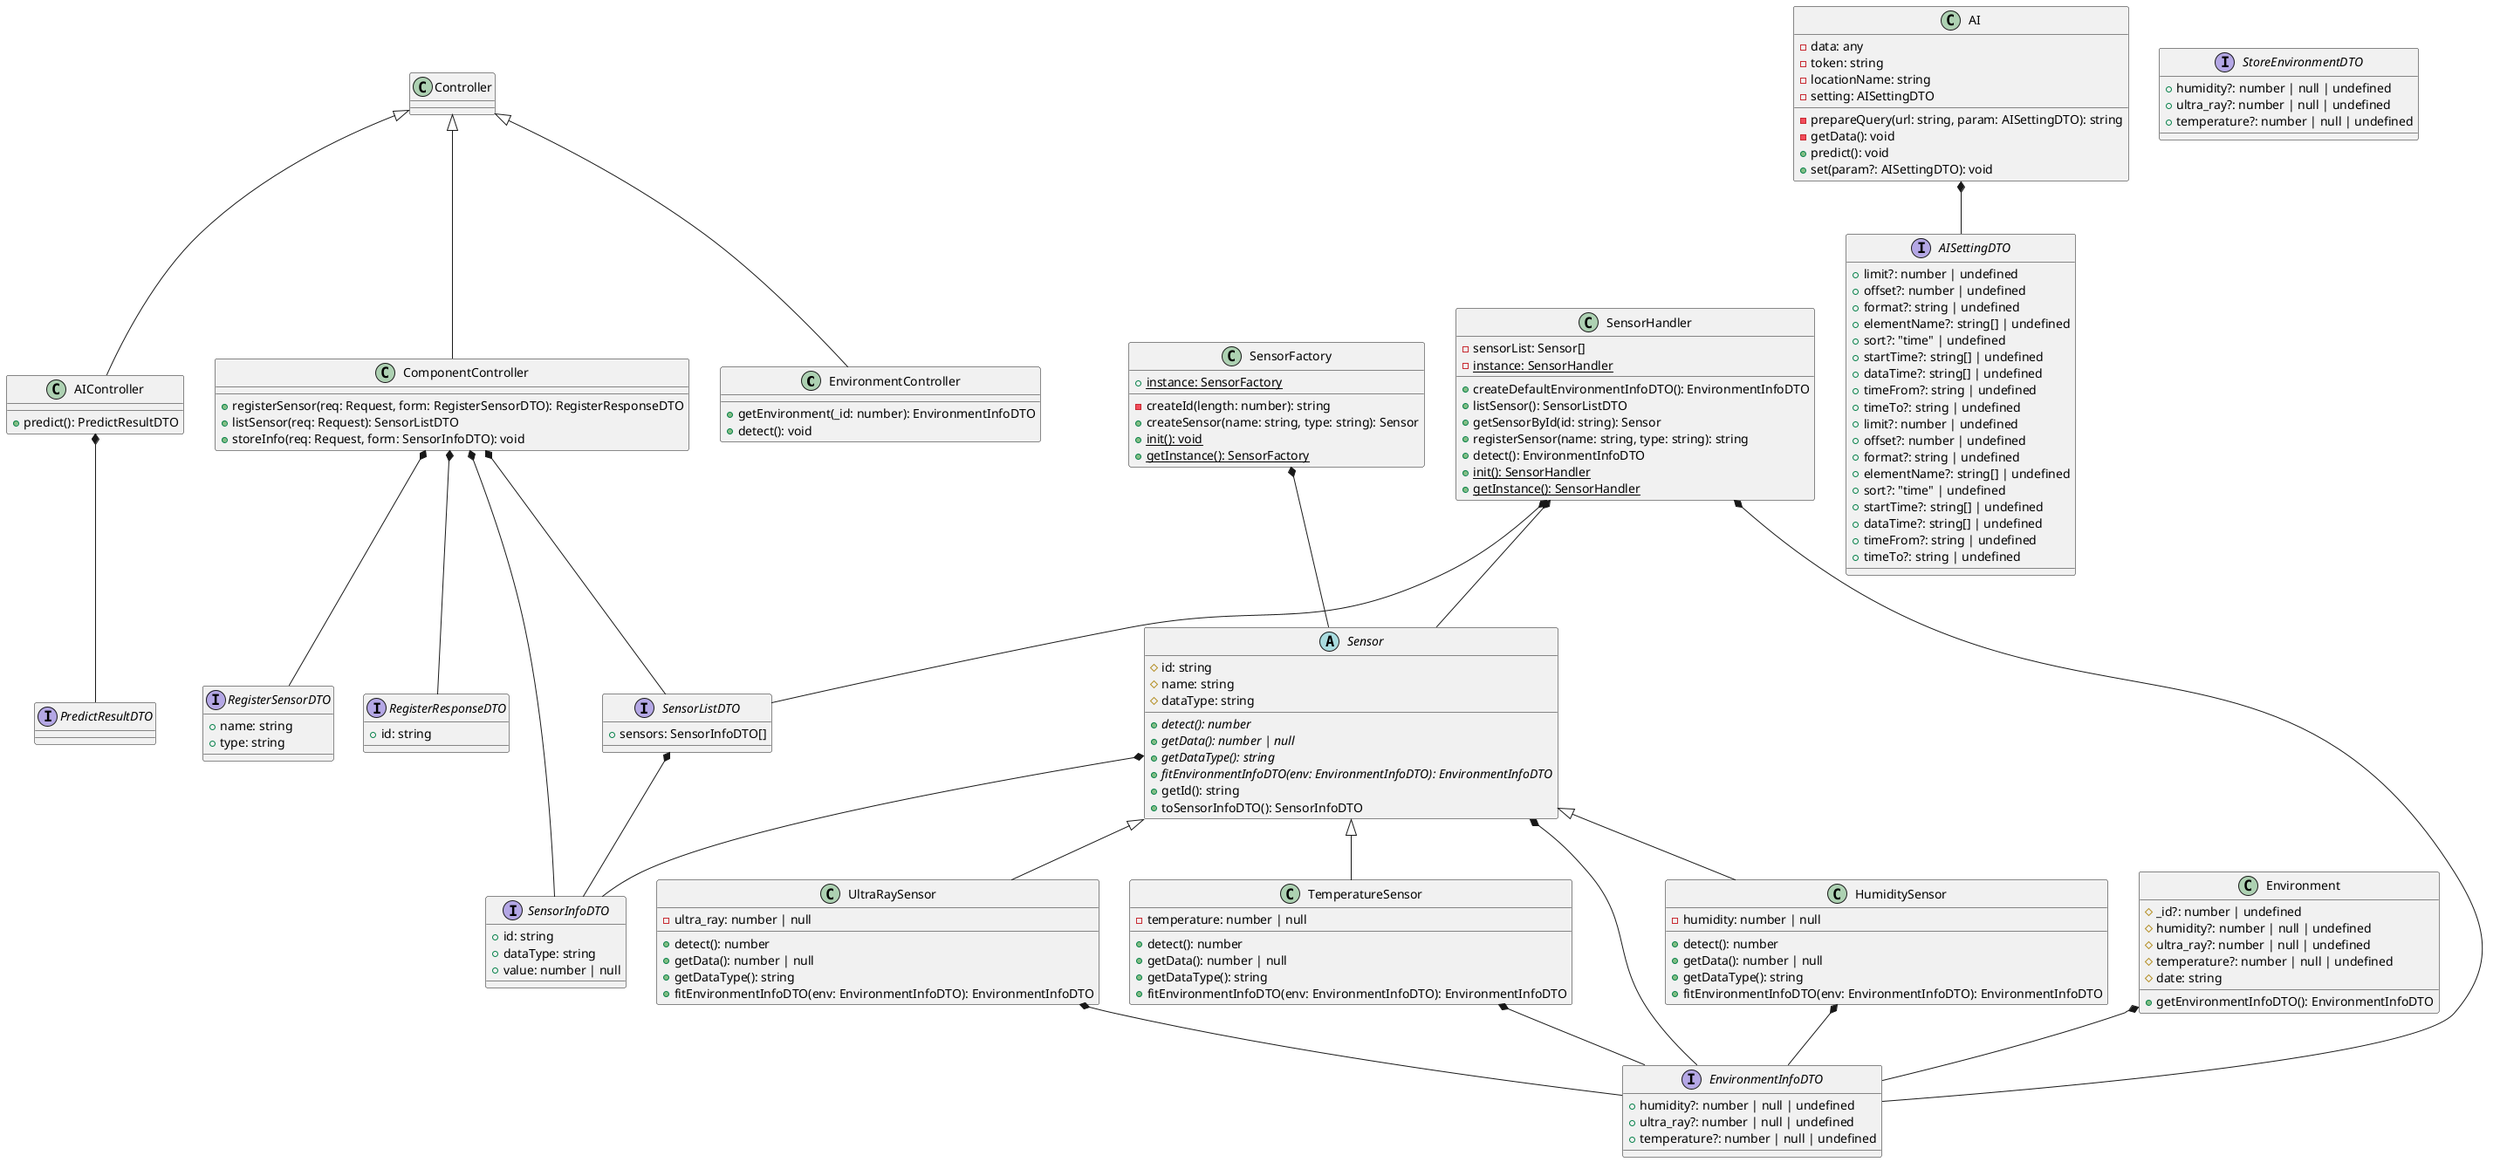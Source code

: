 @startuml
/' controller '/
class EnvironmentController extends Controller {
  +getEnvironment(_id: number): EnvironmentInfoDTO
  +detect(): void
  /' +protect(): void '/
}

class AIController extends Controller {
  +predict(): PredictResultDTO 
  /' +protect(): void '/

}

class ComponentController extends Controller {
  +registerSensor(req: Request, form: RegisterSensorDTO): RegisterResponseDTO 
  +listSensor(req: Request): SensorListDTO
  +storeInfo(req: Request, form: SensorInfoDTO): void
}

/' service '/
interface AISettingDTO {
    +limit?: number | undefined
    +offset?: number | undefined
    +format?: string | undefined
    +elementName?: string[] | undefined
    +sort?: "time" | undefined
    +startTime?: string[] | undefined
    +dataTime?: string[] | undefined
    +timeFrom?: string | undefined
    +timeTo?: string | undefined
}
interface EnvironmentInfoDTO {
    +humidity?: number | null | undefined
    +ultra_ray?: number | null | undefined
    +temperature?: number | null | undefined
}
interface RegisterResponseDTO {
    +id: string
}
interface RegisterSensorDTO {
    +name: string
    +type: string
}
class AI {
    -data: any
    -token: string
    -locationName: string
    -setting: AISettingDTO
    -prepareQuery(url: string, param: AISettingDTO): string
    -getData(): void
    +predict(): void
    +set(param?: AISettingDTO): void
}
interface AISettingDTO {
    +limit?: number | undefined
    +offset?: number | undefined
    +format?: string | undefined
    +elementName?: string[] | undefined
    +sort?: "time" | undefined
    +startTime?: string[] | undefined
    +dataTime?: string[] | undefined
    +timeFrom?: string | undefined
    +timeTo?: string | undefined
}
interface PredictResultDTO {

}
interface StoreEnvironmentDTO {
    +humidity?: number | null | undefined
    +ultra_ray?: number | null | undefined
    +temperature?: number | null | undefined
}
interface SensorListDTO {
    +sensors: SensorInfoDTO[]
}
interface SensorInfoDTO {
    +id: string
    +dataType: string
    +value: number | null
}
class Environment {
    #_id?: number | undefined
    #humidity?: number | null | undefined
    #ultra_ray?: number | null | undefined
    #temperature?: number | null | undefined
    #date: string
    +getEnvironmentInfoDTO(): EnvironmentInfoDTO
}
abstract class Sensor {
    #id: string
    #name: string
    #dataType: string
    +{abstract} detect(): number
    +{abstract} getData(): number | null
    +{abstract} getDataType(): string
    +{abstract} fitEnvironmentInfoDTO(env: EnvironmentInfoDTO): EnvironmentInfoDTO
    +getId(): string
    +toSensorInfoDTO(): SensorInfoDTO
}
class HumiditySensor extends Sensor {
    -humidity: number | null
    +detect(): number
    +getData(): number | null
    +getDataType(): string
    +fitEnvironmentInfoDTO(env: EnvironmentInfoDTO): EnvironmentInfoDTO
}
class UltraRaySensor extends Sensor {
    -ultra_ray: number | null
    +detect(): number
    +getData(): number | null
    +getDataType(): string
    +fitEnvironmentInfoDTO(env: EnvironmentInfoDTO): EnvironmentInfoDTO
}
class TemperatureSensor extends Sensor {
    -temperature: number | null
    +detect(): number
    +getData(): number | null
    +getDataType(): string
    +fitEnvironmentInfoDTO(env: EnvironmentInfoDTO): EnvironmentInfoDTO
}
class SensorHandler {
    -sensorList: Sensor[]
    +createDefaultEnvironmentInfoDTO(): EnvironmentInfoDTO
    +listSensor(): SensorListDTO
    +getSensorById(id: string): Sensor
    +registerSensor(name: string, type: string): string
    +detect(): EnvironmentInfoDTO
    -{static} instance: SensorHandler
    +{static} init(): SensorHandler
    +{static} getInstance(): SensorHandler
}
class SensorFactory {
    -createId(length: number): string
    +createSensor(name: string, type: string): Sensor
    +{static} instance: SensorFactory
    +{static} init(): void
    +{static} getInstance(): SensorFactory
}
Sensor *-- EnvironmentInfoDTO
Sensor *-- SensorInfoDTO
HumiditySensor *-- EnvironmentInfoDTO
UltraRaySensor *-- EnvironmentInfoDTO
TemperatureSensor *-- EnvironmentInfoDTO
SensorHandler *-- Sensor
SensorHandler *-- EnvironmentInfoDTO
SensorHandler *-- SensorListDTO
SensorFactory *-- Sensor
SensorListDTO *-- SensorInfoDTO
Environment *-- EnvironmentInfoDTO
AI *-- AISettingDTO
ComponentController *-- RegisterSensorDTO
ComponentController *-- RegisterResponseDTO
ComponentController *-- SensorListDTO
ComponentController *-- SensorInfoDTO
AIController *-- PredictResultDTO
@enduml
